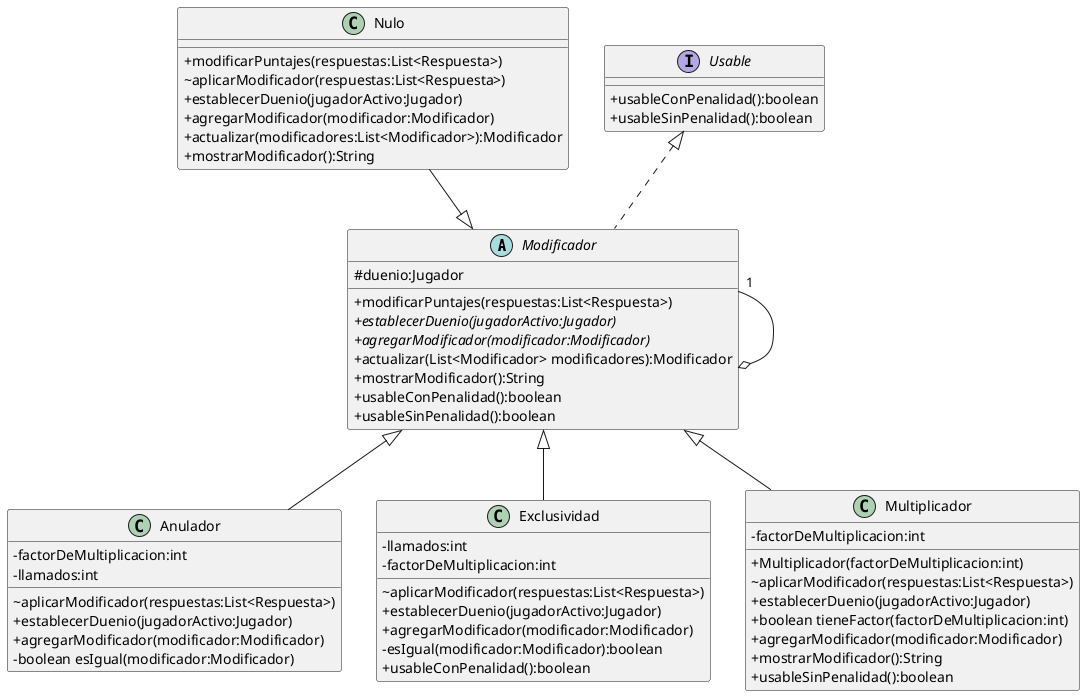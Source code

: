@startuml MODIFICADORES

skinparam classAttributeIconSize 0

abstract class Modificador implements Usable{
    # duenio:Jugador

    + modificarPuntajes(respuestas:List<Respuesta>)
    + {abstract} establecerDuenio(jugadorActivo:Jugador)
    + {abstract} agregarModificador(modificador:Modificador)
    + actualizar(List<Modificador> modificadores):Modificador 
    + mostrarModificador():String
    + usableConPenalidad():boolean
    + usableSinPenalidad():boolean
}

class Anulador extends Modificador{
    - factorDeMultiplicacion:int
    - llamados:int

    ~ aplicarModificador(respuestas:List<Respuesta>)
    + establecerDuenio(jugadorActivo:Jugador)
    + agregarModificador(modificador:Modificador)
    - boolean esIgual(modificador:Modificador)
}

class Exclusividad extends Modificador{
    - llamados:int
    - factorDeMultiplicacion:int

    ~ aplicarModificador(respuestas:List<Respuesta>)
    + establecerDuenio(jugadorActivo:Jugador)
    + agregarModificador(modificador:Modificador)
    - esIgual(modificador:Modificador):boolean 
    + usableConPenalidad():boolean
}

class Multiplicador extends Modificador{
    - factorDeMultiplicacion:int

    + Multiplicador(factorDeMultiplicacion:int)
    ~ aplicarModificador(respuestas:List<Respuesta>)
    + establecerDuenio(jugadorActivo:Jugador)
    + boolean tieneFactor(factorDeMultiplicacion:int)
    + agregarModificador(modificador:Modificador)
    + mostrarModificador():String
    + usableSinPenalidad():boolean
}

class Nulo {
    + modificarPuntajes(respuestas:List<Respuesta>)
    ~ aplicarModificador(respuestas:List<Respuesta>)
    + establecerDuenio(jugadorActivo:Jugador)
    + agregarModificador(modificador:Modificador)
    + actualizar(modificadores:List<Modificador>):Modificador
    + mostrarModificador():String
}

interface Usable{
    + usableConPenalidad():boolean
    + usableSinPenalidad():boolean
}

Modificador o-left- "1" Modificador

Modificador <|-up- Nulo